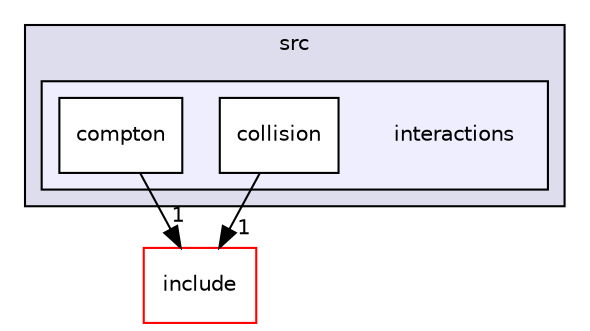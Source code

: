 digraph "src/interactions" {
  compound=true
  node [ fontsize="10", fontname="Helvetica"];
  edge [ labelfontsize="10", labelfontname="Helvetica"];
  subgraph clusterdir_68267d1309a1af8e8297ef4c3efbcdba {
    graph [ bgcolor="#ddddee", pencolor="black", label="src" fontname="Helvetica", fontsize="10", URL="dir_68267d1309a1af8e8297ef4c3efbcdba.html"]
  subgraph clusterdir_b043e16d2c62cd1d8049c4839258bf02 {
    graph [ bgcolor="#eeeeff", pencolor="black", label="" URL="dir_b043e16d2c62cd1d8049c4839258bf02.html"];
    dir_b043e16d2c62cd1d8049c4839258bf02 [shape=plaintext label="interactions"];
    dir_81a78f79d3a00a1079f01ba9d9e2dc1a [shape=box label="collision" color="black" fillcolor="white" style="filled" URL="dir_81a78f79d3a00a1079f01ba9d9e2dc1a.html"];
    dir_72149ace7c1530f4a8eec5b197446800 [shape=box label="compton" color="black" fillcolor="white" style="filled" URL="dir_72149ace7c1530f4a8eec5b197446800.html"];
  }
  }
  dir_d44c64559bbebec7f509842c48db8b23 [shape=box label="include" fillcolor="white" style="filled" color="red" URL="dir_d44c64559bbebec7f509842c48db8b23.html"];
  dir_81a78f79d3a00a1079f01ba9d9e2dc1a->dir_d44c64559bbebec7f509842c48db8b23 [headlabel="1", labeldistance=1.5 headhref="dir_000024_000000.html"];
  dir_72149ace7c1530f4a8eec5b197446800->dir_d44c64559bbebec7f509842c48db8b23 [headlabel="1", labeldistance=1.5 headhref="dir_000025_000000.html"];
}

